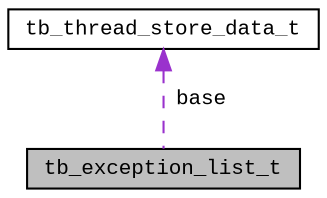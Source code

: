 digraph "tb_exception_list_t"
{
  edge [fontname="CourierNew",fontsize="10",labelfontname="CourierNew",labelfontsize="10"];
  node [fontname="CourierNew",fontsize="10",shape=record];
  Node1 [label="tb_exception_list_t",height=0.2,width=0.4,color="black", fillcolor="grey75", style="filled" fontcolor="black"];
  Node2 -> Node1 [dir="back",color="darkorchid3",fontsize="10",style="dashed",label=" base" ,fontname="CourierNew"];
  Node2 [label="tb_thread_store_data_t",height=0.2,width=0.4,color="black", fillcolor="white", style="filled",URL="$db/d18/structtb__thread__store__data__t.html"];
}
